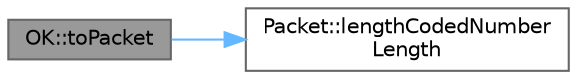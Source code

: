 digraph "OK::toPacket"
{
 // INTERACTIVE_SVG=YES
 // LATEX_PDF_SIZE
  bgcolor="transparent";
  edge [fontname=Helvetica,fontsize=10,labelfontname=Helvetica,labelfontsize=10];
  node [fontname=Helvetica,fontsize=10,shape=box,height=0.2,width=0.4];
  rankdir="LR";
  Node1 [id="Node000001",label="OK::toPacket",height=0.2,width=0.4,color="gray40", fillcolor="grey60", style="filled", fontcolor="black",tooltip=" "];
  Node1 -> Node2 [id="edge1_Node000001_Node000002",color="steelblue1",style="solid",tooltip=" "];
  Node2 [id="Node000002",label="Packet::lengthCodedNumber\lLength",height=0.2,width=0.4,color="grey40", fillcolor="white", style="filled",URL="$d9/dd4/a00776_a56ec0e9de7157a43cbd3ddd5a407f0d7.html#a56ec0e9de7157a43cbd3ddd5a407f0d7",tooltip=" "];
}
